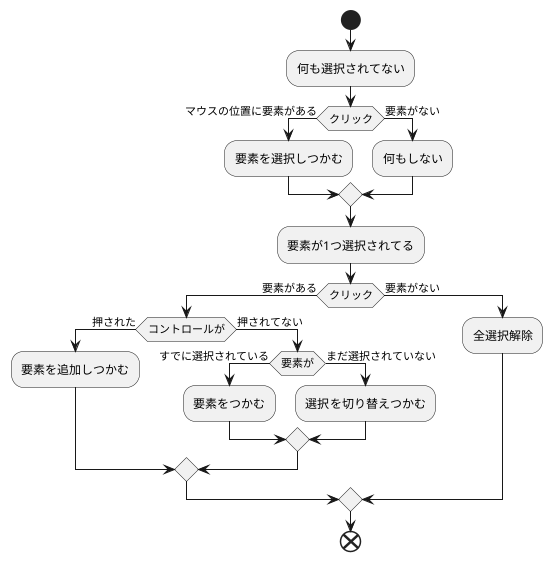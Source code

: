 @startuml アクティビティ図

start
:何も選択されてない;
if(クリック) then (マウスの位置に要素がある)
    :要素を選択しつかむ;
else (要素がない)
    :何もしない;
endif
:要素が1つ選択されてる;
if(クリック) then (要素がある)
    if(コントロールが) then (押された)
        :要素を追加しつかむ;
    else (押されてない)
        if(要素が) then(すでに選択されている)
            :要素をつかむ;
        else (まだ選択されていない)
            :選択を切り替えつかむ;
        endif
    endif
else (要素がない)
    :全選択解除;
endif
end

@enduml
